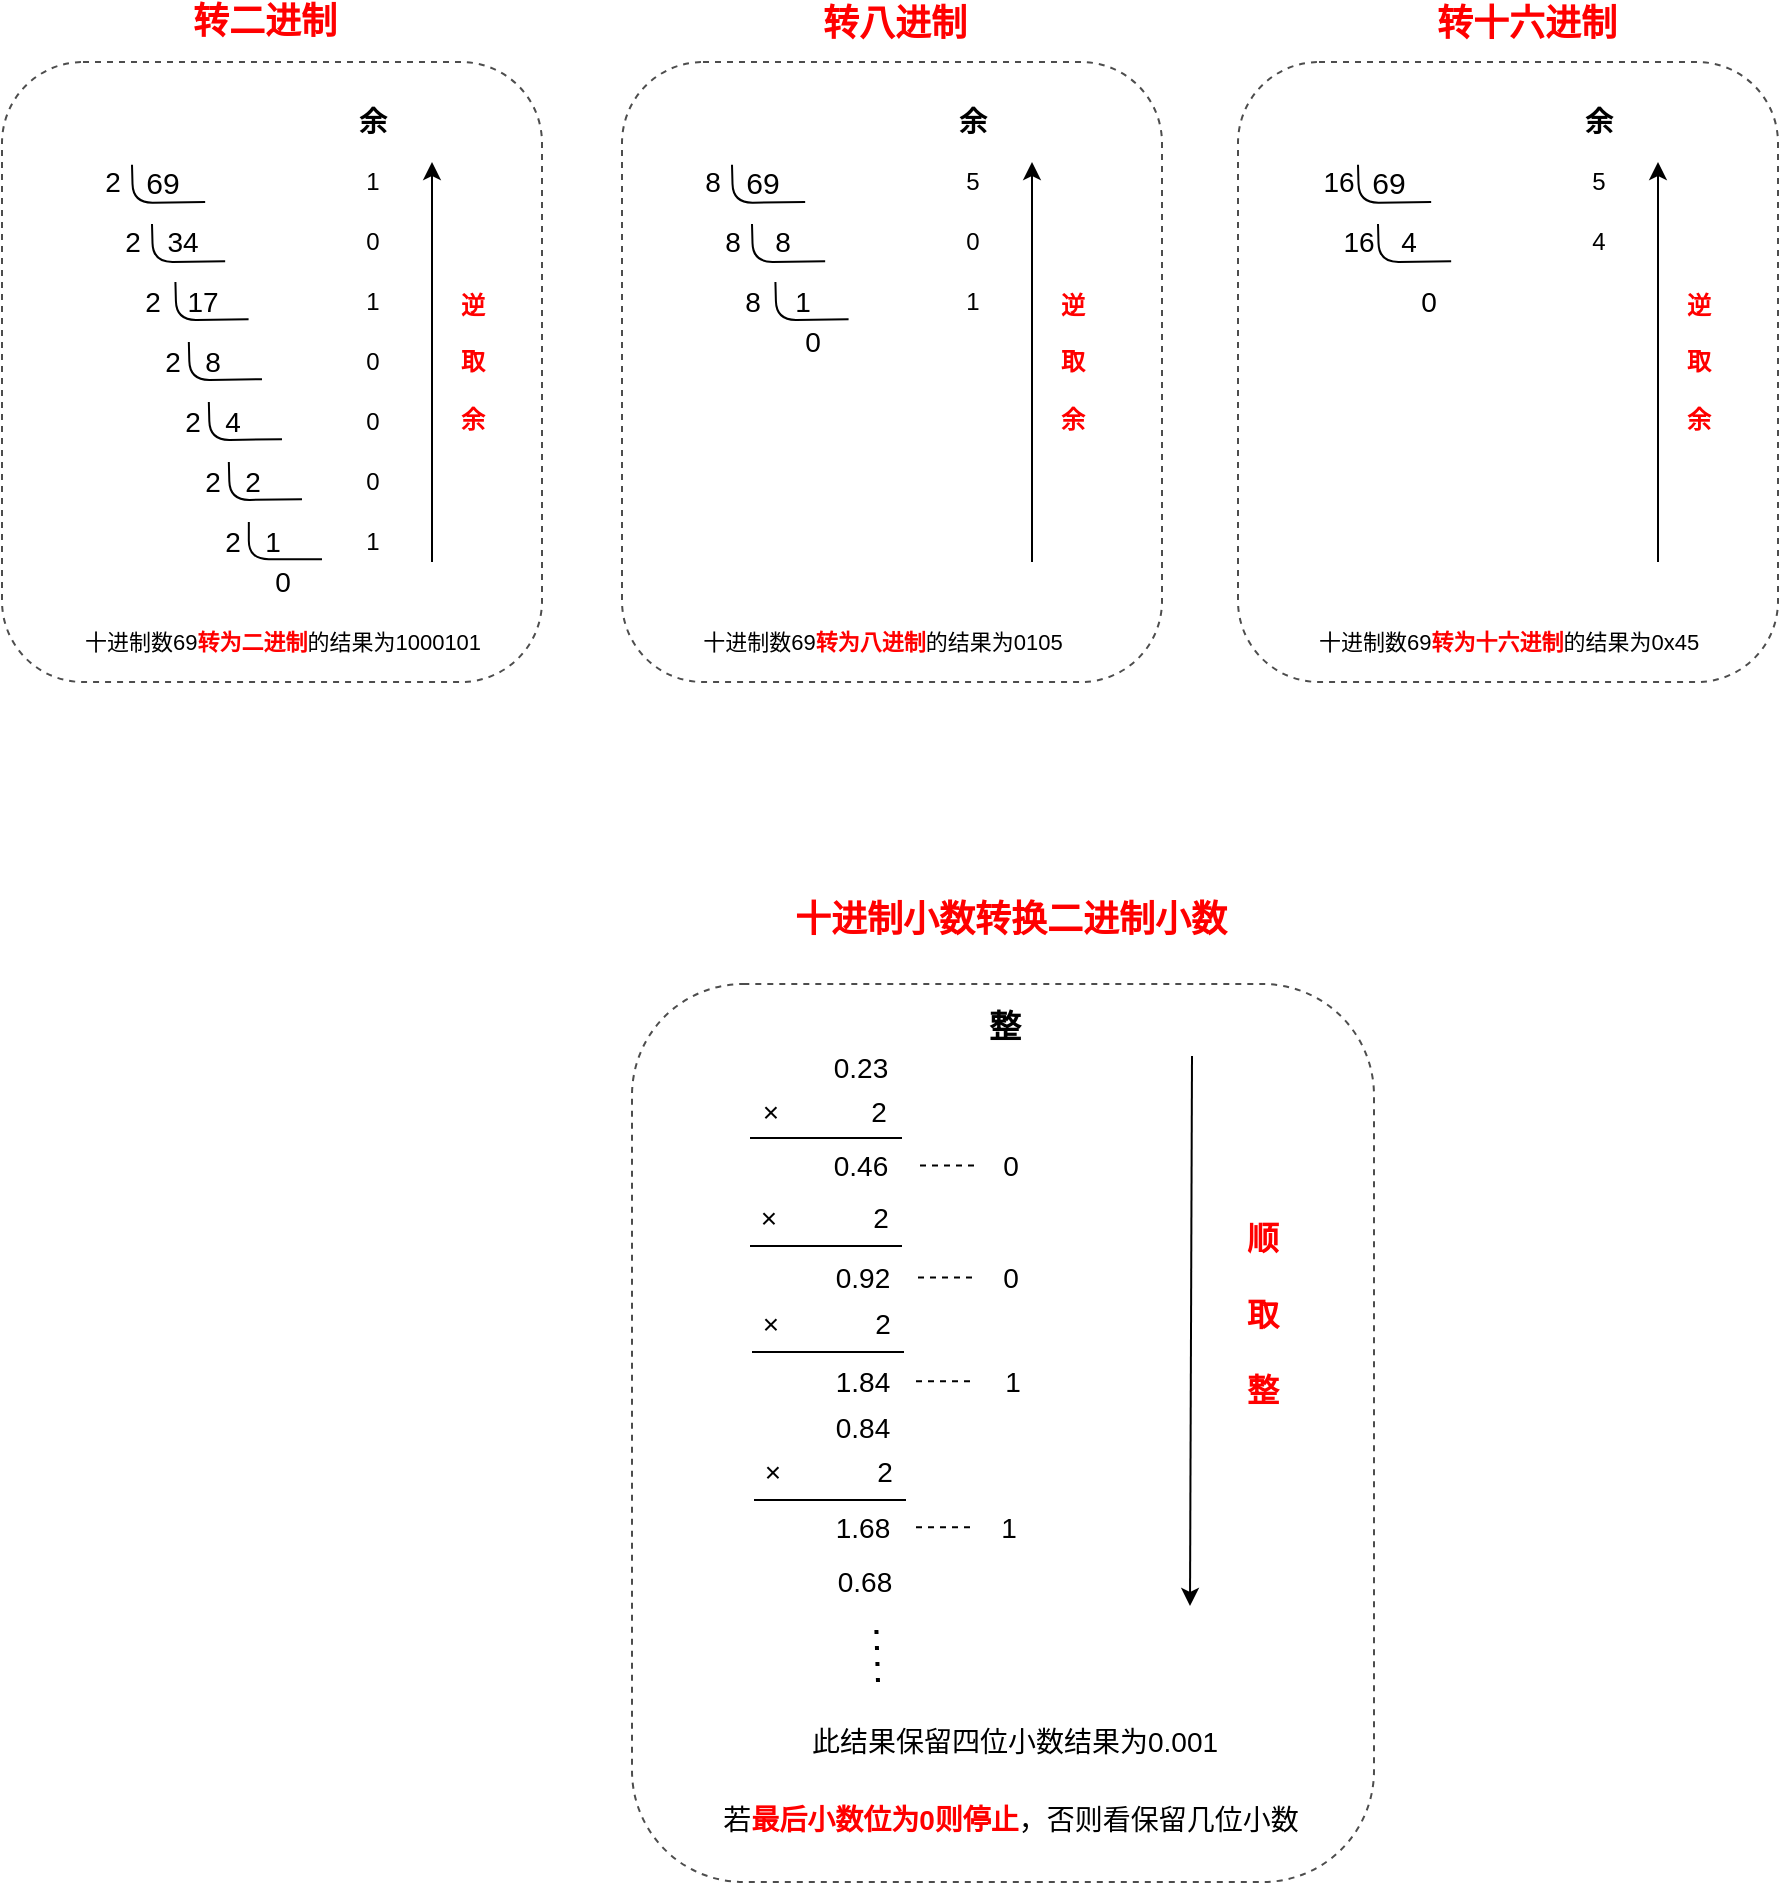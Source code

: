 <mxfile version="14.1.1" type="github">
  <diagram id="C5RBs43oDa-KdzZeNtuy" name="Page-1">
    <mxGraphModel dx="1914" dy="534" grid="1" gridSize="1" guides="1" tooltips="1" connect="1" arrows="1" fold="1" page="0" pageScale="1" pageWidth="827" pageHeight="1169" math="0" shadow="0">
      <root>
        <mxCell id="WIyWlLk6GJQsqaUBKTNV-0" />
        <mxCell id="WIyWlLk6GJQsqaUBKTNV-1" parent="WIyWlLk6GJQsqaUBKTNV-0" />
        <mxCell id="qtJqmg4V1Cs-F3vaJXCX-4" value="" style="endArrow=none;html=1;edgeStyle=orthogonalEdgeStyle;exitX=0.886;exitY=0.929;exitDx=0;exitDy=0;exitPerimeter=0;" edge="1" parent="WIyWlLk6GJQsqaUBKTNV-1">
          <mxGeometry width="50" height="50" relative="1" as="geometry">
            <mxPoint x="-193.42" y="559.95" as="sourcePoint" />
            <mxPoint x="-230" y="541.37" as="targetPoint" />
          </mxGeometry>
        </mxCell>
        <mxCell id="qtJqmg4V1Cs-F3vaJXCX-6" value="&lt;font style=&quot;font-size: 14px&quot;&gt;2&lt;/font&gt;" style="text;html=1;align=center;verticalAlign=middle;resizable=0;points=[];autosize=1;" vertex="1" parent="WIyWlLk6GJQsqaUBKTNV-1">
          <mxGeometry x="-250" y="540" width="20" height="20" as="geometry" />
        </mxCell>
        <mxCell id="qtJqmg4V1Cs-F3vaJXCX-8" value="&lt;font style=&quot;font-size: 14px&quot;&gt;34&lt;/font&gt;" style="text;html=1;align=center;verticalAlign=middle;resizable=0;points=[];autosize=1;" vertex="1" parent="WIyWlLk6GJQsqaUBKTNV-1">
          <mxGeometry x="-220" y="570" width="30" height="20" as="geometry" />
        </mxCell>
        <mxCell id="qtJqmg4V1Cs-F3vaJXCX-9" value="1" style="text;html=1;align=center;verticalAlign=middle;resizable=0;points=[];autosize=1;" vertex="1" parent="WIyWlLk6GJQsqaUBKTNV-1">
          <mxGeometry x="-120" y="540" width="20" height="20" as="geometry" />
        </mxCell>
        <mxCell id="qtJqmg4V1Cs-F3vaJXCX-12" value="&lt;font style=&quot;font-size: 14px&quot;&gt;&lt;b&gt;余&lt;/b&gt;&lt;/font&gt;" style="text;html=1;align=center;verticalAlign=middle;resizable=0;points=[];autosize=1;" vertex="1" parent="WIyWlLk6GJQsqaUBKTNV-1">
          <mxGeometry x="-125" y="510" width="30" height="20" as="geometry" />
        </mxCell>
        <mxCell id="qtJqmg4V1Cs-F3vaJXCX-14" value="&lt;font style=&quot;font-size: 14px&quot;&gt;2&lt;/font&gt;" style="text;html=1;align=center;verticalAlign=middle;resizable=0;points=[];autosize=1;" vertex="1" parent="WIyWlLk6GJQsqaUBKTNV-1">
          <mxGeometry x="-240" y="570" width="20" height="20" as="geometry" />
        </mxCell>
        <mxCell id="qtJqmg4V1Cs-F3vaJXCX-16" value="&lt;font style=&quot;font-size: 14px&quot;&gt;17&lt;/font&gt;" style="text;html=1;align=center;verticalAlign=middle;resizable=0;points=[];autosize=1;" vertex="1" parent="WIyWlLk6GJQsqaUBKTNV-1">
          <mxGeometry x="-210" y="600" width="30" height="20" as="geometry" />
        </mxCell>
        <mxCell id="qtJqmg4V1Cs-F3vaJXCX-18" value="0" style="text;html=1;align=center;verticalAlign=middle;resizable=0;points=[];autosize=1;" vertex="1" parent="WIyWlLk6GJQsqaUBKTNV-1">
          <mxGeometry x="-120" y="570" width="20" height="20" as="geometry" />
        </mxCell>
        <mxCell id="qtJqmg4V1Cs-F3vaJXCX-20" value="&lt;font style=&quot;font-size: 14px&quot;&gt;8&lt;/font&gt;" style="text;html=1;align=center;verticalAlign=middle;resizable=0;points=[];autosize=1;" vertex="1" parent="WIyWlLk6GJQsqaUBKTNV-1">
          <mxGeometry x="-200" y="630" width="20" height="20" as="geometry" />
        </mxCell>
        <mxCell id="qtJqmg4V1Cs-F3vaJXCX-21" value="1" style="text;html=1;align=center;verticalAlign=middle;resizable=0;points=[];autosize=1;" vertex="1" parent="WIyWlLk6GJQsqaUBKTNV-1">
          <mxGeometry x="-120" y="600" width="20" height="20" as="geometry" />
        </mxCell>
        <mxCell id="qtJqmg4V1Cs-F3vaJXCX-23" value="0" style="text;html=1;align=center;verticalAlign=middle;resizable=0;points=[];autosize=1;" vertex="1" parent="WIyWlLk6GJQsqaUBKTNV-1">
          <mxGeometry x="-120" y="630" width="20" height="20" as="geometry" />
        </mxCell>
        <mxCell id="qtJqmg4V1Cs-F3vaJXCX-25" value="&lt;font style=&quot;font-size: 14px&quot;&gt;4&lt;/font&gt;" style="text;html=1;align=center;verticalAlign=middle;resizable=0;points=[];autosize=1;" vertex="1" parent="WIyWlLk6GJQsqaUBKTNV-1">
          <mxGeometry x="-190" y="660" width="20" height="20" as="geometry" />
        </mxCell>
        <mxCell id="qtJqmg4V1Cs-F3vaJXCX-27" value="0" style="text;html=1;align=center;verticalAlign=middle;resizable=0;points=[];autosize=1;" vertex="1" parent="WIyWlLk6GJQsqaUBKTNV-1">
          <mxGeometry x="-120" y="660" width="20" height="20" as="geometry" />
        </mxCell>
        <mxCell id="qtJqmg4V1Cs-F3vaJXCX-32" value="&lt;font style=&quot;font-size: 14px&quot;&gt;1&lt;/font&gt;" style="text;html=1;align=center;verticalAlign=middle;resizable=0;points=[];autosize=1;" vertex="1" parent="WIyWlLk6GJQsqaUBKTNV-1">
          <mxGeometry x="-170" y="720" width="20" height="20" as="geometry" />
        </mxCell>
        <mxCell id="qtJqmg4V1Cs-F3vaJXCX-35" value="&lt;font style=&quot;font-size: 14px&quot;&gt;0&lt;/font&gt;" style="text;html=1;align=center;verticalAlign=middle;resizable=0;points=[];autosize=1;" vertex="1" parent="WIyWlLk6GJQsqaUBKTNV-1">
          <mxGeometry x="-165" y="740" width="20" height="20" as="geometry" />
        </mxCell>
        <mxCell id="qtJqmg4V1Cs-F3vaJXCX-36" value="0" style="text;html=1;align=center;verticalAlign=middle;resizable=0;points=[];autosize=1;" vertex="1" parent="WIyWlLk6GJQsqaUBKTNV-1">
          <mxGeometry x="-120" y="690" width="20" height="20" as="geometry" />
        </mxCell>
        <mxCell id="qtJqmg4V1Cs-F3vaJXCX-37" value="1" style="text;html=1;align=center;verticalAlign=middle;resizable=0;points=[];autosize=1;" vertex="1" parent="WIyWlLk6GJQsqaUBKTNV-1">
          <mxGeometry x="-120" y="720" width="20" height="20" as="geometry" />
        </mxCell>
        <mxCell id="qtJqmg4V1Cs-F3vaJXCX-38" value="&lt;font style=&quot;font-size: 15px&quot;&gt;69&lt;/font&gt;" style="text;html=1;align=center;verticalAlign=middle;resizable=0;points=[];autosize=1;" vertex="1" parent="WIyWlLk6GJQsqaUBKTNV-1">
          <mxGeometry x="-230" y="540" width="30" height="20" as="geometry" />
        </mxCell>
        <mxCell id="qtJqmg4V1Cs-F3vaJXCX-41" value="" style="endArrow=none;html=1;edgeStyle=orthogonalEdgeStyle;exitX=0.886;exitY=0.929;exitDx=0;exitDy=0;exitPerimeter=0;" edge="1" parent="WIyWlLk6GJQsqaUBKTNV-1">
          <mxGeometry width="50" height="50" relative="1" as="geometry">
            <mxPoint x="-183.42" y="589.58" as="sourcePoint" />
            <mxPoint x="-220" y="571" as="targetPoint" />
          </mxGeometry>
        </mxCell>
        <mxCell id="qtJqmg4V1Cs-F3vaJXCX-42" value="" style="endArrow=none;html=1;edgeStyle=orthogonalEdgeStyle;exitX=0.886;exitY=0.929;exitDx=0;exitDy=0;exitPerimeter=0;" edge="1" parent="WIyWlLk6GJQsqaUBKTNV-1">
          <mxGeometry width="50" height="50" relative="1" as="geometry">
            <mxPoint x="-171.71" y="618.58" as="sourcePoint" />
            <mxPoint x="-208.29" y="600" as="targetPoint" />
          </mxGeometry>
        </mxCell>
        <mxCell id="qtJqmg4V1Cs-F3vaJXCX-43" value="" style="endArrow=none;html=1;edgeStyle=orthogonalEdgeStyle;exitX=0.886;exitY=0.929;exitDx=0;exitDy=0;exitPerimeter=0;" edge="1" parent="WIyWlLk6GJQsqaUBKTNV-1">
          <mxGeometry width="50" height="50" relative="1" as="geometry">
            <mxPoint x="-165.0" y="648.58" as="sourcePoint" />
            <mxPoint x="-201.58" y="630" as="targetPoint" />
          </mxGeometry>
        </mxCell>
        <mxCell id="qtJqmg4V1Cs-F3vaJXCX-44" value="&lt;font style=&quot;font-size: 14px&quot;&gt;2&lt;/font&gt;" style="text;html=1;align=center;verticalAlign=middle;resizable=0;points=[];autosize=1;" vertex="1" parent="WIyWlLk6GJQsqaUBKTNV-1">
          <mxGeometry x="-230" y="600" width="20" height="20" as="geometry" />
        </mxCell>
        <mxCell id="qtJqmg4V1Cs-F3vaJXCX-45" value="&lt;font style=&quot;font-size: 14px&quot;&gt;2&lt;/font&gt;" style="text;html=1;align=center;verticalAlign=middle;resizable=0;points=[];autosize=1;" vertex="1" parent="WIyWlLk6GJQsqaUBKTNV-1">
          <mxGeometry x="-220" y="630" width="20" height="20" as="geometry" />
        </mxCell>
        <mxCell id="qtJqmg4V1Cs-F3vaJXCX-46" value="" style="endArrow=none;html=1;edgeStyle=orthogonalEdgeStyle;exitX=0.886;exitY=0.929;exitDx=0;exitDy=0;exitPerimeter=0;" edge="1" parent="WIyWlLk6GJQsqaUBKTNV-1">
          <mxGeometry width="50" height="50" relative="1" as="geometry">
            <mxPoint x="-155" y="678.58" as="sourcePoint" />
            <mxPoint x="-191.58" y="660" as="targetPoint" />
          </mxGeometry>
        </mxCell>
        <mxCell id="qtJqmg4V1Cs-F3vaJXCX-47" value="&lt;font style=&quot;font-size: 14px&quot;&gt;2&lt;/font&gt;" style="text;html=1;align=center;verticalAlign=middle;resizable=0;points=[];autosize=1;" vertex="1" parent="WIyWlLk6GJQsqaUBKTNV-1">
          <mxGeometry x="-210" y="660" width="20" height="20" as="geometry" />
        </mxCell>
        <mxCell id="qtJqmg4V1Cs-F3vaJXCX-49" value="" style="endArrow=none;html=1;edgeStyle=orthogonalEdgeStyle;exitX=0.886;exitY=0.929;exitDx=0;exitDy=0;exitPerimeter=0;" edge="1" parent="WIyWlLk6GJQsqaUBKTNV-1">
          <mxGeometry width="50" height="50" relative="1" as="geometry">
            <mxPoint x="-145" y="708.58" as="sourcePoint" />
            <mxPoint x="-181.58" y="690" as="targetPoint" />
          </mxGeometry>
        </mxCell>
        <mxCell id="qtJqmg4V1Cs-F3vaJXCX-50" value="&lt;font style=&quot;font-size: 14px&quot;&gt;2&lt;/font&gt;" style="text;html=1;align=center;verticalAlign=middle;resizable=0;points=[];autosize=1;" vertex="1" parent="WIyWlLk6GJQsqaUBKTNV-1">
          <mxGeometry x="-200" y="690" width="20" height="20" as="geometry" />
        </mxCell>
        <mxCell id="qtJqmg4V1Cs-F3vaJXCX-51" value="&lt;font style=&quot;font-size: 14px&quot;&gt;2&lt;/font&gt;" style="text;html=1;align=center;verticalAlign=middle;resizable=0;points=[];autosize=1;" vertex="1" parent="WIyWlLk6GJQsqaUBKTNV-1">
          <mxGeometry x="-180" y="690" width="20" height="20" as="geometry" />
        </mxCell>
        <mxCell id="qtJqmg4V1Cs-F3vaJXCX-52" value="" style="endArrow=none;html=1;edgeStyle=orthogonalEdgeStyle;exitX=0.886;exitY=0.929;exitDx=0;exitDy=0;exitPerimeter=0;" edge="1" parent="WIyWlLk6GJQsqaUBKTNV-1">
          <mxGeometry width="50" height="50" relative="1" as="geometry">
            <mxPoint x="-135" y="738.58" as="sourcePoint" />
            <mxPoint x="-171.58" y="720" as="targetPoint" />
            <Array as="points">
              <mxPoint x="-172" y="739" />
            </Array>
          </mxGeometry>
        </mxCell>
        <mxCell id="qtJqmg4V1Cs-F3vaJXCX-53" value="&lt;font style=&quot;font-size: 14px&quot;&gt;2&lt;/font&gt;" style="text;html=1;align=center;verticalAlign=middle;resizable=0;points=[];autosize=1;" vertex="1" parent="WIyWlLk6GJQsqaUBKTNV-1">
          <mxGeometry x="-190" y="720" width="20" height="20" as="geometry" />
        </mxCell>
        <mxCell id="qtJqmg4V1Cs-F3vaJXCX-54" value="" style="endArrow=classic;html=1;" edge="1" parent="WIyWlLk6GJQsqaUBKTNV-1">
          <mxGeometry width="50" height="50" relative="1" as="geometry">
            <mxPoint x="-80" y="740" as="sourcePoint" />
            <mxPoint x="-80" y="540" as="targetPoint" />
          </mxGeometry>
        </mxCell>
        <mxCell id="qtJqmg4V1Cs-F3vaJXCX-55" value="&lt;font color=&quot;#ff0000&quot;&gt;&lt;b&gt;逆&lt;br&gt;&lt;br&gt;取&lt;br&gt;&lt;br&gt;余&lt;/b&gt;&lt;/font&gt;" style="text;html=1;align=center;verticalAlign=middle;resizable=0;points=[];autosize=1;" vertex="1" parent="WIyWlLk6GJQsqaUBKTNV-1">
          <mxGeometry x="-75" y="600" width="30" height="80" as="geometry" />
        </mxCell>
        <mxCell id="qtJqmg4V1Cs-F3vaJXCX-56" value="&lt;font style=&quot;font-size: 11px&quot;&gt;十进制数69&lt;b&gt;&lt;font color=&quot;#ff0000&quot;&gt;转为二进制&lt;/font&gt;&lt;/b&gt;的结果为1000101&lt;/font&gt;" style="text;html=1;align=center;verticalAlign=middle;resizable=0;points=[];autosize=1;" vertex="1" parent="WIyWlLk6GJQsqaUBKTNV-1">
          <mxGeometry x="-270" y="770" width="230" height="20" as="geometry" />
        </mxCell>
        <mxCell id="qtJqmg4V1Cs-F3vaJXCX-57" value="" style="endArrow=none;html=1;edgeStyle=orthogonalEdgeStyle;exitX=0.886;exitY=0.929;exitDx=0;exitDy=0;exitPerimeter=0;" edge="1" parent="WIyWlLk6GJQsqaUBKTNV-1">
          <mxGeometry width="50" height="50" relative="1" as="geometry">
            <mxPoint x="106.58" y="559.95" as="sourcePoint" />
            <mxPoint x="70" y="541.37" as="targetPoint" />
          </mxGeometry>
        </mxCell>
        <mxCell id="qtJqmg4V1Cs-F3vaJXCX-58" value="&lt;font style=&quot;font-size: 14px&quot;&gt;8&lt;/font&gt;" style="text;html=1;align=center;verticalAlign=middle;resizable=0;points=[];autosize=1;" vertex="1" parent="WIyWlLk6GJQsqaUBKTNV-1">
          <mxGeometry x="50" y="540" width="20" height="20" as="geometry" />
        </mxCell>
        <mxCell id="qtJqmg4V1Cs-F3vaJXCX-59" value="&lt;font style=&quot;font-size: 14px&quot;&gt;8&lt;/font&gt;" style="text;html=1;align=center;verticalAlign=middle;resizable=0;points=[];autosize=1;" vertex="1" parent="WIyWlLk6GJQsqaUBKTNV-1">
          <mxGeometry x="85" y="570" width="20" height="20" as="geometry" />
        </mxCell>
        <mxCell id="qtJqmg4V1Cs-F3vaJXCX-60" value="5" style="text;html=1;align=center;verticalAlign=middle;resizable=0;points=[];autosize=1;" vertex="1" parent="WIyWlLk6GJQsqaUBKTNV-1">
          <mxGeometry x="180" y="540" width="20" height="20" as="geometry" />
        </mxCell>
        <mxCell id="qtJqmg4V1Cs-F3vaJXCX-61" value="&lt;font style=&quot;font-size: 14px&quot;&gt;&lt;b&gt;余&lt;/b&gt;&lt;/font&gt;" style="text;html=1;align=center;verticalAlign=middle;resizable=0;points=[];autosize=1;" vertex="1" parent="WIyWlLk6GJQsqaUBKTNV-1">
          <mxGeometry x="175" y="510" width="30" height="20" as="geometry" />
        </mxCell>
        <mxCell id="qtJqmg4V1Cs-F3vaJXCX-62" value="&lt;font style=&quot;font-size: 14px&quot;&gt;8&lt;/font&gt;" style="text;html=1;align=center;verticalAlign=middle;resizable=0;points=[];autosize=1;" vertex="1" parent="WIyWlLk6GJQsqaUBKTNV-1">
          <mxGeometry x="60" y="570" width="20" height="20" as="geometry" />
        </mxCell>
        <mxCell id="qtJqmg4V1Cs-F3vaJXCX-63" value="&lt;font style=&quot;font-size: 14px&quot;&gt;1&lt;/font&gt;" style="text;html=1;align=center;verticalAlign=middle;resizable=0;points=[];autosize=1;" vertex="1" parent="WIyWlLk6GJQsqaUBKTNV-1">
          <mxGeometry x="95" y="600" width="20" height="20" as="geometry" />
        </mxCell>
        <mxCell id="qtJqmg4V1Cs-F3vaJXCX-64" value="0" style="text;html=1;align=center;verticalAlign=middle;resizable=0;points=[];autosize=1;" vertex="1" parent="WIyWlLk6GJQsqaUBKTNV-1">
          <mxGeometry x="180" y="570" width="20" height="20" as="geometry" />
        </mxCell>
        <mxCell id="qtJqmg4V1Cs-F3vaJXCX-71" value="&lt;font style=&quot;font-size: 14px&quot;&gt;0&lt;/font&gt;" style="text;html=1;align=center;verticalAlign=middle;resizable=0;points=[];autosize=1;" vertex="1" parent="WIyWlLk6GJQsqaUBKTNV-1">
          <mxGeometry x="100" y="620" width="20" height="20" as="geometry" />
        </mxCell>
        <mxCell id="qtJqmg4V1Cs-F3vaJXCX-74" value="&lt;font style=&quot;font-size: 15px&quot;&gt;69&lt;/font&gt;" style="text;html=1;align=center;verticalAlign=middle;resizable=0;points=[];autosize=1;" vertex="1" parent="WIyWlLk6GJQsqaUBKTNV-1">
          <mxGeometry x="70" y="540" width="30" height="20" as="geometry" />
        </mxCell>
        <mxCell id="qtJqmg4V1Cs-F3vaJXCX-75" value="" style="endArrow=none;html=1;edgeStyle=orthogonalEdgeStyle;exitX=0.886;exitY=0.929;exitDx=0;exitDy=0;exitPerimeter=0;" edge="1" parent="WIyWlLk6GJQsqaUBKTNV-1">
          <mxGeometry width="50" height="50" relative="1" as="geometry">
            <mxPoint x="116.58" y="589.58" as="sourcePoint" />
            <mxPoint x="80" y="571" as="targetPoint" />
          </mxGeometry>
        </mxCell>
        <mxCell id="qtJqmg4V1Cs-F3vaJXCX-76" value="" style="endArrow=none;html=1;edgeStyle=orthogonalEdgeStyle;exitX=0.886;exitY=0.929;exitDx=0;exitDy=0;exitPerimeter=0;" edge="1" parent="WIyWlLk6GJQsqaUBKTNV-1">
          <mxGeometry width="50" height="50" relative="1" as="geometry">
            <mxPoint x="128.29" y="618.58" as="sourcePoint" />
            <mxPoint x="91.71" y="600" as="targetPoint" />
          </mxGeometry>
        </mxCell>
        <mxCell id="qtJqmg4V1Cs-F3vaJXCX-78" value="&lt;font style=&quot;font-size: 14px&quot;&gt;8&lt;/font&gt;" style="text;html=1;align=center;verticalAlign=middle;resizable=0;points=[];autosize=1;" vertex="1" parent="WIyWlLk6GJQsqaUBKTNV-1">
          <mxGeometry x="70" y="600" width="20" height="20" as="geometry" />
        </mxCell>
        <mxCell id="qtJqmg4V1Cs-F3vaJXCX-87" value="" style="endArrow=classic;html=1;" edge="1" parent="WIyWlLk6GJQsqaUBKTNV-1">
          <mxGeometry width="50" height="50" relative="1" as="geometry">
            <mxPoint x="220" y="740" as="sourcePoint" />
            <mxPoint x="220" y="540" as="targetPoint" />
          </mxGeometry>
        </mxCell>
        <mxCell id="qtJqmg4V1Cs-F3vaJXCX-88" value="&lt;font color=&quot;#ff0000&quot;&gt;&lt;b&gt;逆&lt;br&gt;&lt;br&gt;取&lt;br&gt;&lt;br&gt;余&lt;/b&gt;&lt;/font&gt;" style="text;html=1;align=center;verticalAlign=middle;resizable=0;points=[];autosize=1;" vertex="1" parent="WIyWlLk6GJQsqaUBKTNV-1">
          <mxGeometry x="225" y="600" width="30" height="80" as="geometry" />
        </mxCell>
        <mxCell id="qtJqmg4V1Cs-F3vaJXCX-89" value="&lt;font style=&quot;font-size: 11px&quot;&gt;十进制数69&lt;font color=&quot;#ff0000&quot; style=&quot;font-weight: bold&quot;&gt;转为八进制&lt;/font&gt;的结果为0105&lt;/font&gt;" style="text;html=1;align=center;verticalAlign=middle;resizable=0;points=[];autosize=1;" vertex="1" parent="WIyWlLk6GJQsqaUBKTNV-1">
          <mxGeometry x="40" y="770" width="210" height="20" as="geometry" />
        </mxCell>
        <mxCell id="qtJqmg4V1Cs-F3vaJXCX-90" value="" style="endArrow=none;html=1;edgeStyle=orthogonalEdgeStyle;exitX=0.886;exitY=0.929;exitDx=0;exitDy=0;exitPerimeter=0;" edge="1" parent="WIyWlLk6GJQsqaUBKTNV-1">
          <mxGeometry width="50" height="50" relative="1" as="geometry">
            <mxPoint x="419.58" y="559.95" as="sourcePoint" />
            <mxPoint x="383" y="541.37" as="targetPoint" />
          </mxGeometry>
        </mxCell>
        <mxCell id="qtJqmg4V1Cs-F3vaJXCX-91" value="&lt;font style=&quot;font-size: 14px&quot;&gt;16&lt;/font&gt;" style="text;html=1;align=center;verticalAlign=middle;resizable=0;points=[];autosize=1;" vertex="1" parent="WIyWlLk6GJQsqaUBKTNV-1">
          <mxGeometry x="358" y="540" width="30" height="20" as="geometry" />
        </mxCell>
        <mxCell id="qtJqmg4V1Cs-F3vaJXCX-92" value="&lt;font style=&quot;font-size: 14px&quot;&gt;4&lt;/font&gt;" style="text;html=1;align=center;verticalAlign=middle;resizable=0;points=[];autosize=1;" vertex="1" parent="WIyWlLk6GJQsqaUBKTNV-1">
          <mxGeometry x="398" y="570" width="20" height="20" as="geometry" />
        </mxCell>
        <mxCell id="qtJqmg4V1Cs-F3vaJXCX-93" value="5" style="text;html=1;align=center;verticalAlign=middle;resizable=0;points=[];autosize=1;" vertex="1" parent="WIyWlLk6GJQsqaUBKTNV-1">
          <mxGeometry x="493" y="540" width="20" height="20" as="geometry" />
        </mxCell>
        <mxCell id="qtJqmg4V1Cs-F3vaJXCX-94" value="&lt;font style=&quot;font-size: 14px&quot;&gt;&lt;b&gt;余&lt;/b&gt;&lt;/font&gt;" style="text;html=1;align=center;verticalAlign=middle;resizable=0;points=[];autosize=1;" vertex="1" parent="WIyWlLk6GJQsqaUBKTNV-1">
          <mxGeometry x="488" y="510" width="30" height="20" as="geometry" />
        </mxCell>
        <mxCell id="qtJqmg4V1Cs-F3vaJXCX-95" value="&lt;font style=&quot;font-size: 14px&quot;&gt;16&lt;/font&gt;" style="text;html=1;align=center;verticalAlign=middle;resizable=0;points=[];autosize=1;" vertex="1" parent="WIyWlLk6GJQsqaUBKTNV-1">
          <mxGeometry x="368" y="570" width="30" height="20" as="geometry" />
        </mxCell>
        <mxCell id="qtJqmg4V1Cs-F3vaJXCX-96" value="&lt;font style=&quot;font-size: 14px&quot;&gt;0&lt;/font&gt;" style="text;html=1;align=center;verticalAlign=middle;resizable=0;points=[];autosize=1;" vertex="1" parent="WIyWlLk6GJQsqaUBKTNV-1">
          <mxGeometry x="408" y="600" width="20" height="20" as="geometry" />
        </mxCell>
        <mxCell id="qtJqmg4V1Cs-F3vaJXCX-97" value="4" style="text;html=1;align=center;verticalAlign=middle;resizable=0;points=[];autosize=1;" vertex="1" parent="WIyWlLk6GJQsqaUBKTNV-1">
          <mxGeometry x="493" y="570" width="20" height="20" as="geometry" />
        </mxCell>
        <mxCell id="qtJqmg4V1Cs-F3vaJXCX-107" value="&lt;font style=&quot;font-size: 15px&quot;&gt;69&lt;/font&gt;" style="text;html=1;align=center;verticalAlign=middle;resizable=0;points=[];autosize=1;" vertex="1" parent="WIyWlLk6GJQsqaUBKTNV-1">
          <mxGeometry x="383" y="540" width="30" height="20" as="geometry" />
        </mxCell>
        <mxCell id="qtJqmg4V1Cs-F3vaJXCX-108" value="" style="endArrow=none;html=1;edgeStyle=orthogonalEdgeStyle;exitX=0.886;exitY=0.929;exitDx=0;exitDy=0;exitPerimeter=0;" edge="1" parent="WIyWlLk6GJQsqaUBKTNV-1">
          <mxGeometry width="50" height="50" relative="1" as="geometry">
            <mxPoint x="429.58" y="589.58" as="sourcePoint" />
            <mxPoint x="393" y="571" as="targetPoint" />
          </mxGeometry>
        </mxCell>
        <mxCell id="qtJqmg4V1Cs-F3vaJXCX-120" value="" style="endArrow=classic;html=1;" edge="1" parent="WIyWlLk6GJQsqaUBKTNV-1">
          <mxGeometry width="50" height="50" relative="1" as="geometry">
            <mxPoint x="533" y="740" as="sourcePoint" />
            <mxPoint x="533" y="540" as="targetPoint" />
          </mxGeometry>
        </mxCell>
        <mxCell id="qtJqmg4V1Cs-F3vaJXCX-121" value="&lt;font color=&quot;#ff0000&quot;&gt;&lt;b&gt;逆&lt;br&gt;&lt;br&gt;取&lt;br&gt;&lt;br&gt;余&lt;/b&gt;&lt;/font&gt;" style="text;html=1;align=center;verticalAlign=middle;resizable=0;points=[];autosize=1;" vertex="1" parent="WIyWlLk6GJQsqaUBKTNV-1">
          <mxGeometry x="538" y="600" width="30" height="80" as="geometry" />
        </mxCell>
        <mxCell id="qtJqmg4V1Cs-F3vaJXCX-122" value="&lt;font style=&quot;font-size: 11px&quot;&gt;十进制数69&lt;b&gt;&lt;font color=&quot;#ff0000&quot;&gt;转为十六进制&lt;/font&gt;&lt;/b&gt;的结果为0x45&lt;/font&gt;" style="text;html=1;align=center;verticalAlign=middle;resizable=0;points=[];autosize=1;" vertex="1" parent="WIyWlLk6GJQsqaUBKTNV-1">
          <mxGeometry x="348" y="770" width="220" height="20" as="geometry" />
        </mxCell>
        <mxCell id="qtJqmg4V1Cs-F3vaJXCX-124" value="1" style="text;html=1;align=center;verticalAlign=middle;resizable=0;points=[];autosize=1;" vertex="1" parent="WIyWlLk6GJQsqaUBKTNV-1">
          <mxGeometry x="180" y="600" width="20" height="20" as="geometry" />
        </mxCell>
        <mxCell id="qtJqmg4V1Cs-F3vaJXCX-125" value="&lt;b&gt;&lt;font style=&quot;font-size: 18px&quot; color=&quot;#ff0000&quot;&gt;转二进制&lt;/font&gt;&lt;/b&gt;" style="text;html=1;align=center;verticalAlign=middle;resizable=0;points=[];autosize=1;" vertex="1" parent="WIyWlLk6GJQsqaUBKTNV-1">
          <mxGeometry x="-209" y="460" width="90" height="20" as="geometry" />
        </mxCell>
        <mxCell id="qtJqmg4V1Cs-F3vaJXCX-126" value="" style="shape=ext;rounded=1;html=1;whiteSpace=wrap;dashed=1;fillColor=none;strokeWidth=1;perimeterSpacing=0;shadow=0;glass=0;sketch=0;strokeColor=#4D4D4D;" vertex="1" parent="WIyWlLk6GJQsqaUBKTNV-1">
          <mxGeometry x="-295" y="490" width="270" height="310" as="geometry" />
        </mxCell>
        <mxCell id="qtJqmg4V1Cs-F3vaJXCX-127" value="" style="shape=ext;rounded=1;html=1;whiteSpace=wrap;dashed=1;fillColor=none;strokeWidth=1;perimeterSpacing=0;shadow=0;glass=0;sketch=0;strokeColor=#4D4D4D;" vertex="1" parent="WIyWlLk6GJQsqaUBKTNV-1">
          <mxGeometry x="15" y="490" width="270" height="310" as="geometry" />
        </mxCell>
        <mxCell id="qtJqmg4V1Cs-F3vaJXCX-128" value="&lt;b&gt;&lt;font style=&quot;font-size: 18px&quot; color=&quot;#ff0000&quot;&gt;转八进制&lt;/font&gt;&lt;/b&gt;" style="text;html=1;align=center;verticalAlign=middle;resizable=0;points=[];autosize=1;" vertex="1" parent="WIyWlLk6GJQsqaUBKTNV-1">
          <mxGeometry x="109" y="460" width="83" height="21" as="geometry" />
        </mxCell>
        <mxCell id="qtJqmg4V1Cs-F3vaJXCX-129" value="&lt;b&gt;&lt;font style=&quot;font-size: 18px&quot; color=&quot;#ff0000&quot;&gt;转十六进制&lt;/font&gt;&lt;/b&gt;" style="text;html=1;align=center;verticalAlign=middle;resizable=0;points=[];autosize=1;" vertex="1" parent="WIyWlLk6GJQsqaUBKTNV-1">
          <mxGeometry x="416" y="460" width="101" height="21" as="geometry" />
        </mxCell>
        <mxCell id="qtJqmg4V1Cs-F3vaJXCX-130" value="" style="shape=ext;rounded=1;html=1;whiteSpace=wrap;dashed=1;fillColor=none;strokeWidth=1;perimeterSpacing=0;shadow=0;glass=0;sketch=0;strokeColor=#4D4D4D;" vertex="1" parent="WIyWlLk6GJQsqaUBKTNV-1">
          <mxGeometry x="323" y="490" width="270" height="310" as="geometry" />
        </mxCell>
        <mxCell id="qtJqmg4V1Cs-F3vaJXCX-133" value="" style="shape=ext;rounded=1;html=1;whiteSpace=wrap;dashed=1;strokeWidth=1;perimeterSpacing=0;shadow=0;glass=0;sketch=0;strokeColor=#4D4D4D;fontSize=14;labelBackgroundColor=none;fillColor=none;" vertex="1" parent="WIyWlLk6GJQsqaUBKTNV-1">
          <mxGeometry x="20" y="951" width="371" height="449" as="geometry" />
        </mxCell>
        <mxCell id="qtJqmg4V1Cs-F3vaJXCX-134" value="0.23&lt;br&gt;" style="text;html=1;align=center;verticalAlign=middle;resizable=0;points=[];autosize=1;fontSize=14;" vertex="1" parent="WIyWlLk6GJQsqaUBKTNV-1">
          <mxGeometry x="115" y="982" width="38" height="22" as="geometry" />
        </mxCell>
        <mxCell id="qtJqmg4V1Cs-F3vaJXCX-136" value="" style="endArrow=none;html=1;fontSize=14;" edge="1" parent="WIyWlLk6GJQsqaUBKTNV-1">
          <mxGeometry width="50" height="50" relative="1" as="geometry">
            <mxPoint x="79" y="1028" as="sourcePoint" />
            <mxPoint x="155" y="1028" as="targetPoint" />
          </mxGeometry>
        </mxCell>
        <mxCell id="qtJqmg4V1Cs-F3vaJXCX-137" value="×" style="text;html=1;align=center;verticalAlign=middle;resizable=0;points=[];autosize=1;fontSize=14;" vertex="1" parent="WIyWlLk6GJQsqaUBKTNV-1">
          <mxGeometry x="79" y="1004" width="19" height="22" as="geometry" />
        </mxCell>
        <mxCell id="qtJqmg4V1Cs-F3vaJXCX-138" value="2" style="text;html=1;align=center;verticalAlign=middle;resizable=0;points=[];autosize=1;fontSize=14;" vertex="1" parent="WIyWlLk6GJQsqaUBKTNV-1">
          <mxGeometry x="133" y="1004" width="19" height="22" as="geometry" />
        </mxCell>
        <mxCell id="qtJqmg4V1Cs-F3vaJXCX-139" value="0.46" style="text;html=1;align=center;verticalAlign=middle;resizable=0;points=[];autosize=1;fontSize=14;" vertex="1" parent="WIyWlLk6GJQsqaUBKTNV-1">
          <mxGeometry x="115" y="1031" width="38" height="22" as="geometry" />
        </mxCell>
        <mxCell id="qtJqmg4V1Cs-F3vaJXCX-140" value="" style="endArrow=none;html=1;fontSize=14;" edge="1" parent="WIyWlLk6GJQsqaUBKTNV-1">
          <mxGeometry width="50" height="50" relative="1" as="geometry">
            <mxPoint x="79" y="1082" as="sourcePoint" />
            <mxPoint x="155" y="1082" as="targetPoint" />
          </mxGeometry>
        </mxCell>
        <mxCell id="qtJqmg4V1Cs-F3vaJXCX-141" value="×" style="text;html=1;align=center;verticalAlign=middle;resizable=0;points=[];autosize=1;fontSize=14;" vertex="1" parent="WIyWlLk6GJQsqaUBKTNV-1">
          <mxGeometry x="78" y="1057" width="19" height="22" as="geometry" />
        </mxCell>
        <mxCell id="qtJqmg4V1Cs-F3vaJXCX-142" value="2" style="text;html=1;align=center;verticalAlign=middle;resizable=0;points=[];autosize=1;fontSize=14;" vertex="1" parent="WIyWlLk6GJQsqaUBKTNV-1">
          <mxGeometry x="134" y="1057" width="19" height="22" as="geometry" />
        </mxCell>
        <mxCell id="qtJqmg4V1Cs-F3vaJXCX-144" value="0.92" style="text;html=1;align=center;verticalAlign=middle;resizable=0;points=[];autosize=1;fontSize=14;" vertex="1" parent="WIyWlLk6GJQsqaUBKTNV-1">
          <mxGeometry x="116" y="1087" width="38" height="22" as="geometry" />
        </mxCell>
        <mxCell id="qtJqmg4V1Cs-F3vaJXCX-148" value="" style="endArrow=none;html=1;fontSize=14;" edge="1" parent="WIyWlLk6GJQsqaUBKTNV-1">
          <mxGeometry width="50" height="50" relative="1" as="geometry">
            <mxPoint x="80" y="1135" as="sourcePoint" />
            <mxPoint x="156" y="1135" as="targetPoint" />
          </mxGeometry>
        </mxCell>
        <mxCell id="qtJqmg4V1Cs-F3vaJXCX-149" value="×" style="text;html=1;align=center;verticalAlign=middle;resizable=0;points=[];autosize=1;fontSize=14;" vertex="1" parent="WIyWlLk6GJQsqaUBKTNV-1">
          <mxGeometry x="79" y="1110" width="19" height="22" as="geometry" />
        </mxCell>
        <mxCell id="qtJqmg4V1Cs-F3vaJXCX-150" value="2" style="text;html=1;align=center;verticalAlign=middle;resizable=0;points=[];autosize=1;fontSize=14;" vertex="1" parent="WIyWlLk6GJQsqaUBKTNV-1">
          <mxGeometry x="135" y="1110" width="19" height="22" as="geometry" />
        </mxCell>
        <mxCell id="qtJqmg4V1Cs-F3vaJXCX-151" value="1.84" style="text;html=1;align=center;verticalAlign=middle;resizable=0;points=[];autosize=1;fontSize=14;" vertex="1" parent="WIyWlLk6GJQsqaUBKTNV-1">
          <mxGeometry x="116" y="1139" width="38" height="22" as="geometry" />
        </mxCell>
        <mxCell id="qtJqmg4V1Cs-F3vaJXCX-152" value="" style="endArrow=none;html=1;fontSize=14;" edge="1" parent="WIyWlLk6GJQsqaUBKTNV-1">
          <mxGeometry width="50" height="50" relative="1" as="geometry">
            <mxPoint x="81" y="1209" as="sourcePoint" />
            <mxPoint x="157" y="1209" as="targetPoint" />
          </mxGeometry>
        </mxCell>
        <mxCell id="qtJqmg4V1Cs-F3vaJXCX-153" value="×" style="text;html=1;align=center;verticalAlign=middle;resizable=0;points=[];autosize=1;fontSize=14;" vertex="1" parent="WIyWlLk6GJQsqaUBKTNV-1">
          <mxGeometry x="80" y="1184" width="19" height="22" as="geometry" />
        </mxCell>
        <mxCell id="qtJqmg4V1Cs-F3vaJXCX-154" value="2" style="text;html=1;align=center;verticalAlign=middle;resizable=0;points=[];autosize=1;fontSize=14;" vertex="1" parent="WIyWlLk6GJQsqaUBKTNV-1">
          <mxGeometry x="136" y="1184" width="19" height="22" as="geometry" />
        </mxCell>
        <mxCell id="qtJqmg4V1Cs-F3vaJXCX-155" value="0.84" style="text;html=1;align=center;verticalAlign=middle;resizable=0;points=[];autosize=1;fontSize=14;" vertex="1" parent="WIyWlLk6GJQsqaUBKTNV-1">
          <mxGeometry x="116" y="1162" width="38" height="22" as="geometry" />
        </mxCell>
        <mxCell id="qtJqmg4V1Cs-F3vaJXCX-156" value="1.68" style="text;html=1;align=center;verticalAlign=middle;resizable=0;points=[];autosize=1;fontSize=14;" vertex="1" parent="WIyWlLk6GJQsqaUBKTNV-1">
          <mxGeometry x="116" y="1212" width="38" height="22" as="geometry" />
        </mxCell>
        <mxCell id="qtJqmg4V1Cs-F3vaJXCX-157" value="0.68" style="text;html=1;align=center;verticalAlign=middle;resizable=0;points=[];autosize=1;fontSize=14;" vertex="1" parent="WIyWlLk6GJQsqaUBKTNV-1">
          <mxGeometry x="117" y="1239" width="38" height="22" as="geometry" />
        </mxCell>
        <mxCell id="qtJqmg4V1Cs-F3vaJXCX-159" value="" style="endArrow=none;dashed=1;html=1;strokeWidth=1;fontSize=14;" edge="1" parent="WIyWlLk6GJQsqaUBKTNV-1">
          <mxGeometry width="50" height="50" relative="1" as="geometry">
            <mxPoint x="162" y="1149.66" as="sourcePoint" />
            <mxPoint x="192" y="1149.66" as="targetPoint" />
          </mxGeometry>
        </mxCell>
        <mxCell id="qtJqmg4V1Cs-F3vaJXCX-160" value="1" style="text;html=1;align=center;verticalAlign=middle;resizable=0;points=[];autosize=1;fontSize=14;" vertex="1" parent="WIyWlLk6GJQsqaUBKTNV-1">
          <mxGeometry x="200" y="1139" width="19" height="22" as="geometry" />
        </mxCell>
        <mxCell id="qtJqmg4V1Cs-F3vaJXCX-161" value="" style="endArrow=none;dashed=1;html=1;strokeWidth=1;fontSize=14;" edge="1" parent="WIyWlLk6GJQsqaUBKTNV-1">
          <mxGeometry width="50" height="50" relative="1" as="geometry">
            <mxPoint x="162" y="1222.66" as="sourcePoint" />
            <mxPoint x="192" y="1222.66" as="targetPoint" />
          </mxGeometry>
        </mxCell>
        <mxCell id="qtJqmg4V1Cs-F3vaJXCX-162" value="1" style="text;html=1;align=center;verticalAlign=middle;resizable=0;points=[];autosize=1;fontSize=14;" vertex="1" parent="WIyWlLk6GJQsqaUBKTNV-1">
          <mxGeometry x="198" y="1212" width="19" height="22" as="geometry" />
        </mxCell>
        <mxCell id="qtJqmg4V1Cs-F3vaJXCX-163" value="" style="endArrow=none;dashed=1;html=1;strokeWidth=1;fontSize=14;" edge="1" parent="WIyWlLk6GJQsqaUBKTNV-1">
          <mxGeometry width="50" height="50" relative="1" as="geometry">
            <mxPoint x="163" y="1097.8" as="sourcePoint" />
            <mxPoint x="193" y="1097.8" as="targetPoint" />
          </mxGeometry>
        </mxCell>
        <mxCell id="qtJqmg4V1Cs-F3vaJXCX-164" value="0" style="text;html=1;align=center;verticalAlign=middle;resizable=0;points=[];autosize=1;fontSize=14;" vertex="1" parent="WIyWlLk6GJQsqaUBKTNV-1">
          <mxGeometry x="199" y="1087" width="19" height="22" as="geometry" />
        </mxCell>
        <mxCell id="qtJqmg4V1Cs-F3vaJXCX-165" value="" style="endArrow=none;dashed=1;html=1;strokeWidth=1;fontSize=14;" edge="1" parent="WIyWlLk6GJQsqaUBKTNV-1">
          <mxGeometry width="50" height="50" relative="1" as="geometry">
            <mxPoint x="164" y="1041.8" as="sourcePoint" />
            <mxPoint x="194" y="1041.8" as="targetPoint" />
          </mxGeometry>
        </mxCell>
        <mxCell id="qtJqmg4V1Cs-F3vaJXCX-166" value="0" style="text;html=1;align=center;verticalAlign=middle;resizable=0;points=[];autosize=1;fontSize=14;" vertex="1" parent="WIyWlLk6GJQsqaUBKTNV-1">
          <mxGeometry x="199" y="1031" width="19" height="22" as="geometry" />
        </mxCell>
        <mxCell id="qtJqmg4V1Cs-F3vaJXCX-167" value="" style="endArrow=none;dashed=1;html=1;dashPattern=1 3;strokeWidth=2;fontSize=14;" edge="1" parent="WIyWlLk6GJQsqaUBKTNV-1">
          <mxGeometry width="50" height="50" relative="1" as="geometry">
            <mxPoint x="143" y="1300" as="sourcePoint" />
            <mxPoint x="142.08" y="1270" as="targetPoint" />
          </mxGeometry>
        </mxCell>
        <mxCell id="qtJqmg4V1Cs-F3vaJXCX-169" value="若&lt;b&gt;&lt;font color=&quot;#ff0000&quot;&gt;最后小数位为0则停止&lt;/font&gt;&lt;/b&gt;，否则看保留几位小数" style="text;html=1;align=center;verticalAlign=middle;resizable=0;points=[];autosize=1;fontSize=14;" vertex="1" parent="WIyWlLk6GJQsqaUBKTNV-1">
          <mxGeometry x="59" y="1358" width="299" height="22" as="geometry" />
        </mxCell>
        <mxCell id="qtJqmg4V1Cs-F3vaJXCX-171" value="" style="endArrow=classic;html=1;strokeWidth=1;fontSize=14;" edge="1" parent="WIyWlLk6GJQsqaUBKTNV-1">
          <mxGeometry width="50" height="50" relative="1" as="geometry">
            <mxPoint x="300" y="987" as="sourcePoint" />
            <mxPoint x="299" y="1262" as="targetPoint" />
          </mxGeometry>
        </mxCell>
        <mxCell id="qtJqmg4V1Cs-F3vaJXCX-172" value="&lt;font style=&quot;font-size: 16px&quot; color=&quot;#ff0000&quot;&gt;&lt;b&gt;顺&lt;br&gt;&lt;br&gt;取&lt;br&gt;&lt;br&gt;整&lt;/b&gt;&lt;/font&gt;" style="text;html=1;align=center;verticalAlign=middle;resizable=0;points=[];autosize=1;fontSize=14;" vertex="1" parent="WIyWlLk6GJQsqaUBKTNV-1">
          <mxGeometry x="321" y="1071" width="27" height="90" as="geometry" />
        </mxCell>
        <mxCell id="qtJqmg4V1Cs-F3vaJXCX-173" value="此结果保留四位小数结果为0.001" style="text;html=1;align=center;verticalAlign=middle;resizable=0;points=[];autosize=1;fontSize=14;" vertex="1" parent="WIyWlLk6GJQsqaUBKTNV-1">
          <mxGeometry x="100" y="1319" width="221" height="22" as="geometry" />
        </mxCell>
        <mxCell id="qtJqmg4V1Cs-F3vaJXCX-174" value="&lt;font style=&quot;font-size: 18px&quot; color=&quot;#ff0000&quot;&gt;&lt;b&gt;十进制小数转换二进制小数&lt;/b&gt;&lt;/font&gt;" style="text;html=1;align=center;verticalAlign=middle;resizable=0;points=[];autosize=1;fontSize=14;" vertex="1" parent="WIyWlLk6GJQsqaUBKTNV-1">
          <mxGeometry x="95" y="907" width="227" height="24" as="geometry" />
        </mxCell>
        <mxCell id="qtJqmg4V1Cs-F3vaJXCX-175" value="&lt;font style=&quot;font-size: 16px&quot;&gt;&lt;b&gt;整&lt;/b&gt;&lt;/font&gt;" style="text;html=1;align=center;verticalAlign=middle;resizable=0;points=[];autosize=1;fontSize=14;" vertex="1" parent="WIyWlLk6GJQsqaUBKTNV-1">
          <mxGeometry x="192" y="961" width="27" height="22" as="geometry" />
        </mxCell>
      </root>
    </mxGraphModel>
  </diagram>
</mxfile>
